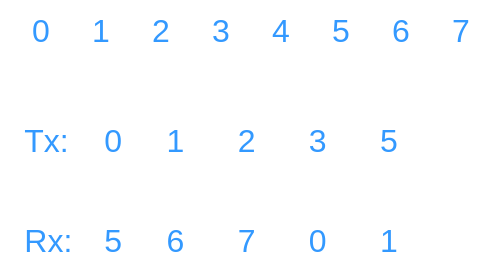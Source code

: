 <mxfile>
    <diagram id="3sNPvsNa5LfeU7EaP85X" name="第 1 页">
        <mxGraphModel dx="770" dy="1147" grid="1" gridSize="10" guides="1" tooltips="1" connect="1" arrows="1" fold="1" page="1" pageScale="1" pageWidth="827" pageHeight="1169" math="0" shadow="0">
            <root>
                <mxCell id="0"/>
                <mxCell id="1" parent="0"/>
                <mxCell id="2" value="&lt;font style=&quot;font-size: 16px;&quot;&gt;0&lt;/font&gt;" style="text;html=1;align=center;verticalAlign=middle;resizable=0;points=[];autosize=1;strokeColor=none;fillColor=none;fontColor=#3399FF;" vertex="1" parent="1">
                    <mxGeometry x="135" y="235" width="30" height="30" as="geometry"/>
                </mxCell>
                <mxCell id="3" value="&lt;font style=&quot;font-size: 16px;&quot;&gt;1&lt;/font&gt;" style="text;html=1;align=center;verticalAlign=middle;resizable=0;points=[];autosize=1;strokeColor=none;fillColor=none;fontColor=#3399FF;" vertex="1" parent="1">
                    <mxGeometry x="165" y="235" width="30" height="30" as="geometry"/>
                </mxCell>
                <mxCell id="6" value="&lt;font style=&quot;font-size: 16px;&quot;&gt;2&lt;/font&gt;" style="text;html=1;align=center;verticalAlign=middle;resizable=0;points=[];autosize=1;strokeColor=none;fillColor=none;fontColor=#3399FF;" vertex="1" parent="1">
                    <mxGeometry x="195" y="235" width="30" height="30" as="geometry"/>
                </mxCell>
                <mxCell id="7" value="&lt;font style=&quot;font-size: 16px;&quot;&gt;3&lt;/font&gt;" style="text;html=1;align=center;verticalAlign=middle;resizable=0;points=[];autosize=1;strokeColor=none;fillColor=none;fontColor=#3399FF;" vertex="1" parent="1">
                    <mxGeometry x="225" y="235" width="30" height="30" as="geometry"/>
                </mxCell>
                <mxCell id="8" value="&lt;font style=&quot;font-size: 16px;&quot;&gt;4&lt;/font&gt;" style="text;html=1;align=center;verticalAlign=middle;resizable=0;points=[];autosize=1;strokeColor=none;fillColor=none;fontColor=#3399FF;" vertex="1" parent="1">
                    <mxGeometry x="255" y="235" width="30" height="30" as="geometry"/>
                </mxCell>
                <mxCell id="9" value="&lt;font style=&quot;font-size: 16px;&quot;&gt;5&lt;/font&gt;" style="text;html=1;align=center;verticalAlign=middle;resizable=0;points=[];autosize=1;strokeColor=none;fillColor=none;fontColor=#3399FF;" vertex="1" parent="1">
                    <mxGeometry x="285" y="235" width="30" height="30" as="geometry"/>
                </mxCell>
                <mxCell id="10" value="&lt;font style=&quot;font-size: 16px;&quot;&gt;6&lt;/font&gt;" style="text;html=1;align=center;verticalAlign=middle;resizable=0;points=[];autosize=1;strokeColor=none;fillColor=none;fontColor=#3399FF;" vertex="1" parent="1">
                    <mxGeometry x="315" y="235" width="30" height="30" as="geometry"/>
                </mxCell>
                <mxCell id="11" value="&lt;font style=&quot;font-size: 16px;&quot;&gt;7&lt;/font&gt;" style="text;html=1;align=center;verticalAlign=middle;resizable=0;points=[];autosize=1;strokeColor=none;fillColor=none;fontColor=#3399FF;" vertex="1" parent="1">
                    <mxGeometry x="345" y="235" width="30" height="30" as="geometry"/>
                </mxCell>
                <mxCell id="12" value="&lt;font style=&quot;font-size: 16px;&quot;&gt;Tx:&amp;nbsp; &lt;span style=&quot;white-space: pre;&quot;&gt;&#9;&lt;/span&gt; 0&lt;span style=&quot;white-space: pre;&quot;&gt;&#9;&lt;/span&gt;1&lt;span style=&quot;white-space: pre;&quot;&gt;&#9;&lt;/span&gt;2&lt;span style=&quot;white-space: pre;&quot;&gt;&#9;&lt;/span&gt;3&lt;span style=&quot;white-space: pre;&quot;&gt;&#9;&lt;/span&gt;5&lt;/font&gt;" style="text;html=1;align=center;verticalAlign=middle;resizable=0;points=[];autosize=1;strokeColor=none;fillColor=none;fontColor=#3399FF;" vertex="1" parent="1">
                    <mxGeometry x="130" y="290" width="210" height="30" as="geometry"/>
                </mxCell>
                <mxCell id="13" value="&lt;font style=&quot;font-size: 16px;&quot;&gt;Rx:&amp;nbsp; &lt;span style=&quot;white-space: pre;&quot;&gt;&#9;&lt;/span&gt;&amp;nbsp;5&lt;span style=&quot;white-space: pre;&quot;&gt;&#9;&lt;/span&gt;6&lt;span style=&quot;white-space: pre;&quot;&gt;&#9;&lt;/span&gt;7&lt;span style=&quot;white-space: pre;&quot;&gt;&#9;&lt;/span&gt;0&lt;span style=&quot;white-space: pre;&quot;&gt;&#9;&lt;/span&gt;1&lt;/font&gt;" style="text;html=1;align=center;verticalAlign=middle;resizable=0;points=[];autosize=1;strokeColor=none;fillColor=none;fontColor=#3399FF;" vertex="1" parent="1">
                    <mxGeometry x="130" y="340" width="210" height="30" as="geometry"/>
                </mxCell>
            </root>
        </mxGraphModel>
    </diagram>
</mxfile>